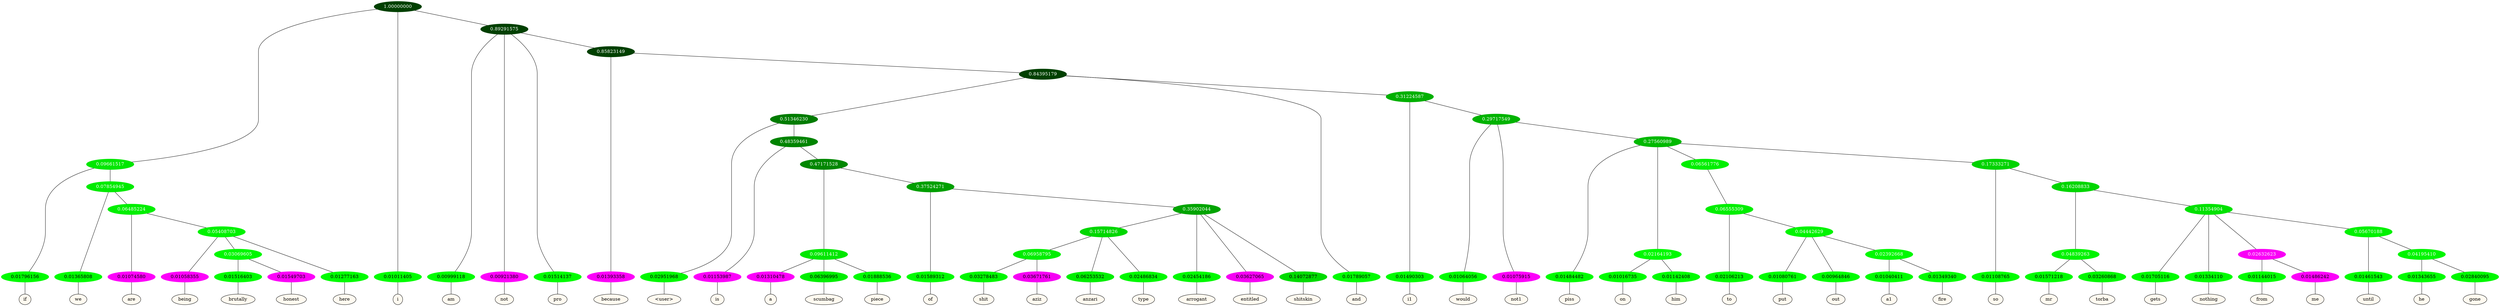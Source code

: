 graph {
	node [format=png height=0.15 nodesep=0.001 ordering=out overlap=prism overlap_scaling=0.01 ranksep=0.001 ratio=0.2 style=filled width=0.15]
	{
		rank=same
		a_w_4 [label=if color=black fillcolor=floralwhite style="filled,solid"]
		a_w_10 [label=we color=black fillcolor=floralwhite style="filled,solid"]
		a_w_14 [label=are color=black fillcolor=floralwhite style="filled,solid"]
		a_w_19 [label=being color=black fillcolor=floralwhite style="filled,solid"]
		a_w_26 [label=brutally color=black fillcolor=floralwhite style="filled,solid"]
		a_w_27 [label=honest color=black fillcolor=floralwhite style="filled,solid"]
		a_w_21 [label=here color=black fillcolor=floralwhite style="filled,solid"]
		a_w_2 [label=i color=black fillcolor=floralwhite style="filled,solid"]
		a_w_6 [label=am color=black fillcolor=floralwhite style="filled,solid"]
		a_w_7 [label=not color=black fillcolor=floralwhite style="filled,solid"]
		a_w_8 [label=pro color=black fillcolor=floralwhite style="filled,solid"]
		a_w_12 [label=because color=black fillcolor=floralwhite style="filled,solid"]
		a_w_22 [label="\<user\>" color=black fillcolor=floralwhite style="filled,solid"]
		a_w_28 [label=is color=black fillcolor=floralwhite style="filled,solid"]
		a_w_39 [label=a color=black fillcolor=floralwhite style="filled,solid"]
		a_w_40 [label=scumbag color=black fillcolor=floralwhite style="filled,solid"]
		a_w_41 [label=piece color=black fillcolor=floralwhite style="filled,solid"]
		a_w_42 [label=of color=black fillcolor=floralwhite style="filled,solid"]
		a_w_69 [label=shit color=black fillcolor=floralwhite style="filled,solid"]
		a_w_70 [label=aziz color=black fillcolor=floralwhite style="filled,solid"]
		a_w_58 [label=anzari color=black fillcolor=floralwhite style="filled,solid"]
		a_w_59 [label=type color=black fillcolor=floralwhite style="filled,solid"]
		a_w_50 [label=arrogant color=black fillcolor=floralwhite style="filled,solid"]
		a_w_51 [label=entitled color=black fillcolor=floralwhite style="filled,solid"]
		a_w_52 [label=shitskin color=black fillcolor=floralwhite style="filled,solid"]
		a_w_17 [label=and color=black fillcolor=floralwhite style="filled,solid"]
		a_w_24 [label=i1 color=black fillcolor=floralwhite style="filled,solid"]
		a_w_30 [label=would color=black fillcolor=floralwhite style="filled,solid"]
		a_w_31 [label=not1 color=black fillcolor=floralwhite style="filled,solid"]
		a_w_35 [label=piss color=black fillcolor=floralwhite style="filled,solid"]
		a_w_44 [label=on color=black fillcolor=floralwhite style="filled,solid"]
		a_w_45 [label=him color=black fillcolor=floralwhite style="filled,solid"]
		a_w_53 [label=to color=black fillcolor=floralwhite style="filled,solid"]
		a_w_60 [label=put color=black fillcolor=floralwhite style="filled,solid"]
		a_w_61 [label=out color=black fillcolor=floralwhite style="filled,solid"]
		a_w_71 [label=a1 color=black fillcolor=floralwhite style="filled,solid"]
		a_w_72 [label=fire color=black fillcolor=floralwhite style="filled,solid"]
		a_w_47 [label=so color=black fillcolor=floralwhite style="filled,solid"]
		a_w_63 [label=mr color=black fillcolor=floralwhite style="filled,solid"]
		a_w_64 [label=torba color=black fillcolor=floralwhite style="filled,solid"]
		a_w_65 [label=gets color=black fillcolor=floralwhite style="filled,solid"]
		a_w_66 [label=nothing color=black fillcolor=floralwhite style="filled,solid"]
		a_w_73 [label=from color=black fillcolor=floralwhite style="filled,solid"]
		a_w_74 [label=me color=black fillcolor=floralwhite style="filled,solid"]
		a_w_75 [label=until color=black fillcolor=floralwhite style="filled,solid"]
		a_w_77 [label=he color=black fillcolor=floralwhite style="filled,solid"]
		a_w_78 [label=gone color=black fillcolor=floralwhite style="filled,solid"]
	}
	a_n_4 -- a_w_4
	a_n_10 -- a_w_10
	a_n_14 -- a_w_14
	a_n_19 -- a_w_19
	a_n_26 -- a_w_26
	a_n_27 -- a_w_27
	a_n_21 -- a_w_21
	a_n_2 -- a_w_2
	a_n_6 -- a_w_6
	a_n_7 -- a_w_7
	a_n_8 -- a_w_8
	a_n_12 -- a_w_12
	a_n_22 -- a_w_22
	a_n_28 -- a_w_28
	a_n_39 -- a_w_39
	a_n_40 -- a_w_40
	a_n_41 -- a_w_41
	a_n_42 -- a_w_42
	a_n_69 -- a_w_69
	a_n_70 -- a_w_70
	a_n_58 -- a_w_58
	a_n_59 -- a_w_59
	a_n_50 -- a_w_50
	a_n_51 -- a_w_51
	a_n_52 -- a_w_52
	a_n_17 -- a_w_17
	a_n_24 -- a_w_24
	a_n_30 -- a_w_30
	a_n_31 -- a_w_31
	a_n_35 -- a_w_35
	a_n_44 -- a_w_44
	a_n_45 -- a_w_45
	a_n_53 -- a_w_53
	a_n_60 -- a_w_60
	a_n_61 -- a_w_61
	a_n_71 -- a_w_71
	a_n_72 -- a_w_72
	a_n_47 -- a_w_47
	a_n_63 -- a_w_63
	a_n_64 -- a_w_64
	a_n_65 -- a_w_65
	a_n_66 -- a_w_66
	a_n_73 -- a_w_73
	a_n_74 -- a_w_74
	a_n_75 -- a_w_75
	a_n_77 -- a_w_77
	a_n_78 -- a_w_78
	{
		rank=same
		a_n_4 [label=0.01796156 color="0.334 1.000 0.982" fontcolor=black]
		a_n_10 [label=0.01365808 color="0.334 1.000 0.986" fontcolor=black]
		a_n_14 [label=0.01074580 color="0.835 1.000 0.989" fontcolor=black]
		a_n_19 [label=0.01058355 color="0.835 1.000 0.989" fontcolor=black]
		a_n_26 [label=0.01516403 color="0.334 1.000 0.985" fontcolor=black]
		a_n_27 [label=0.01549703 color="0.835 1.000 0.985" fontcolor=black]
		a_n_21 [label=0.01277163 color="0.334 1.000 0.987" fontcolor=black]
		a_n_2 [label=0.01011405 color="0.334 1.000 0.990" fontcolor=black]
		a_n_6 [label=0.00999118 color="0.334 1.000 0.990" fontcolor=black]
		a_n_7 [label=0.00921380 color="0.835 1.000 0.991" fontcolor=black]
		a_n_8 [label=0.01514137 color="0.334 1.000 0.985" fontcolor=black]
		a_n_12 [label=0.01393358 color="0.835 1.000 0.986" fontcolor=black]
		a_n_22 [label=0.02951968 color="0.334 1.000 0.970" fontcolor=black]
		a_n_28 [label=0.01153987 color="0.835 1.000 0.988" fontcolor=black]
		a_n_39 [label=0.01310478 color="0.835 1.000 0.987" fontcolor=black]
		a_n_40 [label=0.06396995 color="0.334 1.000 0.936" fontcolor=black]
		a_n_41 [label=0.01888536 color="0.334 1.000 0.981" fontcolor=black]
		a_n_42 [label=0.01589312 color="0.334 1.000 0.984" fontcolor=black]
		a_n_69 [label=0.03278483 color="0.334 1.000 0.967" fontcolor=black]
		a_n_70 [label=0.03671761 color="0.835 1.000 0.963" fontcolor=black]
		a_n_58 [label=0.06253532 color="0.334 1.000 0.937" fontcolor=black]
		a_n_59 [label=0.02486834 color="0.334 1.000 0.975" fontcolor=black]
		a_n_50 [label=0.02454186 color="0.334 1.000 0.975" fontcolor=black]
		a_n_51 [label=0.03627065 color="0.835 1.000 0.964" fontcolor=black]
		a_n_52 [label=0.14072877 color="0.334 1.000 0.859" fontcolor=black]
		a_n_17 [label=0.01789057 color="0.334 1.000 0.982" fontcolor=black]
		a_n_24 [label=0.01490303 color="0.334 1.000 0.985" fontcolor=black]
		a_n_30 [label=0.01064056 color="0.334 1.000 0.989" fontcolor=black]
		a_n_31 [label=0.01075915 color="0.835 1.000 0.989" fontcolor=black]
		a_n_35 [label=0.01484482 color="0.334 1.000 0.985" fontcolor=black]
		a_n_44 [label=0.01016735 color="0.334 1.000 0.990" fontcolor=black]
		a_n_45 [label=0.01142408 color="0.334 1.000 0.989" fontcolor=black]
		a_n_53 [label=0.02106213 color="0.334 1.000 0.979" fontcolor=black]
		a_n_60 [label=0.01080761 color="0.334 1.000 0.989" fontcolor=black]
		a_n_61 [label=0.00964846 color="0.334 1.000 0.990" fontcolor=black]
		a_n_71 [label=0.01040411 color="0.334 1.000 0.990" fontcolor=black]
		a_n_72 [label=0.01349340 color="0.334 1.000 0.987" fontcolor=black]
		a_n_47 [label=0.01108765 color="0.334 1.000 0.989" fontcolor=black]
		a_n_63 [label=0.01571218 color="0.334 1.000 0.984" fontcolor=black]
		a_n_64 [label=0.03260868 color="0.334 1.000 0.967" fontcolor=black]
		a_n_65 [label=0.01705116 color="0.334 1.000 0.983" fontcolor=black]
		a_n_66 [label=0.01334110 color="0.334 1.000 0.987" fontcolor=black]
		a_n_73 [label=0.01144015 color="0.334 1.000 0.989" fontcolor=black]
		a_n_74 [label=0.01486242 color="0.835 1.000 0.985" fontcolor=black]
		a_n_75 [label=0.01461543 color="0.334 1.000 0.985" fontcolor=black]
		a_n_77 [label=0.01343655 color="0.334 1.000 0.987" fontcolor=black]
		a_n_78 [label=0.02840095 color="0.334 1.000 0.972" fontcolor=black]
	}
	a_n_0 [label=1.00000000 color="0.334 1.000 0.250" fontcolor=grey99]
	a_n_1 [label=0.09661517 color="0.334 1.000 0.903" fontcolor=grey99]
	a_n_0 -- a_n_1
	a_n_0 -- a_n_2
	a_n_3 [label=0.89291575 color="0.334 1.000 0.250" fontcolor=grey99]
	a_n_0 -- a_n_3
	a_n_1 -- a_n_4
	a_n_5 [label=0.07854945 color="0.334 1.000 0.921" fontcolor=grey99]
	a_n_1 -- a_n_5
	a_n_3 -- a_n_6
	a_n_3 -- a_n_7
	a_n_3 -- a_n_8
	a_n_9 [label=0.85823149 color="0.334 1.000 0.250" fontcolor=grey99]
	a_n_3 -- a_n_9
	a_n_5 -- a_n_10
	a_n_11 [label=0.06485224 color="0.334 1.000 0.935" fontcolor=grey99]
	a_n_5 -- a_n_11
	a_n_9 -- a_n_12
	a_n_13 [label=0.84395179 color="0.334 1.000 0.250" fontcolor=grey99]
	a_n_9 -- a_n_13
	a_n_11 -- a_n_14
	a_n_15 [label=0.05408703 color="0.334 1.000 0.946" fontcolor=grey99]
	a_n_11 -- a_n_15
	a_n_16 [label=0.51346230 color="0.334 1.000 0.487" fontcolor=grey99]
	a_n_13 -- a_n_16
	a_n_13 -- a_n_17
	a_n_18 [label=0.31224587 color="0.334 1.000 0.688" fontcolor=grey99]
	a_n_13 -- a_n_18
	a_n_15 -- a_n_19
	a_n_20 [label=0.03069605 color="0.334 1.000 0.969" fontcolor=grey99]
	a_n_15 -- a_n_20
	a_n_15 -- a_n_21
	a_n_16 -- a_n_22
	a_n_23 [label=0.48359461 color="0.334 1.000 0.516" fontcolor=grey99]
	a_n_16 -- a_n_23
	a_n_18 -- a_n_24
	a_n_25 [label=0.29717549 color="0.334 1.000 0.703" fontcolor=grey99]
	a_n_18 -- a_n_25
	a_n_20 -- a_n_26
	a_n_20 -- a_n_27
	a_n_23 -- a_n_28
	a_n_29 [label=0.47171528 color="0.334 1.000 0.528" fontcolor=grey99]
	a_n_23 -- a_n_29
	a_n_25 -- a_n_30
	a_n_25 -- a_n_31
	a_n_32 [label=0.27560989 color="0.334 1.000 0.724" fontcolor=grey99]
	a_n_25 -- a_n_32
	a_n_33 [label=0.09611412 color="0.334 1.000 0.904" fontcolor=grey99]
	a_n_29 -- a_n_33
	a_n_34 [label=0.37524271 color="0.334 1.000 0.625" fontcolor=grey99]
	a_n_29 -- a_n_34
	a_n_32 -- a_n_35
	a_n_36 [label=0.02164193 color="0.334 1.000 0.978" fontcolor=grey99]
	a_n_32 -- a_n_36
	a_n_37 [label=0.06561776 color="0.334 1.000 0.934" fontcolor=grey99]
	a_n_32 -- a_n_37
	a_n_38 [label=0.17333271 color="0.334 1.000 0.827" fontcolor=grey99]
	a_n_32 -- a_n_38
	a_n_33 -- a_n_39
	a_n_33 -- a_n_40
	a_n_33 -- a_n_41
	a_n_34 -- a_n_42
	a_n_43 [label=0.35902044 color="0.334 1.000 0.641" fontcolor=grey99]
	a_n_34 -- a_n_43
	a_n_36 -- a_n_44
	a_n_36 -- a_n_45
	a_n_46 [label=0.06555309 color="0.334 1.000 0.934" fontcolor=grey99]
	a_n_37 -- a_n_46
	a_n_38 -- a_n_47
	a_n_48 [label=0.16208833 color="0.334 1.000 0.838" fontcolor=grey99]
	a_n_38 -- a_n_48
	a_n_49 [label=0.15714826 color="0.334 1.000 0.843" fontcolor=grey99]
	a_n_43 -- a_n_49
	a_n_43 -- a_n_50
	a_n_43 -- a_n_51
	a_n_43 -- a_n_52
	a_n_46 -- a_n_53
	a_n_54 [label=0.04442629 color="0.334 1.000 0.956" fontcolor=grey99]
	a_n_46 -- a_n_54
	a_n_55 [label=0.04839263 color="0.334 1.000 0.952" fontcolor=grey99]
	a_n_48 -- a_n_55
	a_n_56 [label=0.11354904 color="0.334 1.000 0.886" fontcolor=grey99]
	a_n_48 -- a_n_56
	a_n_57 [label=0.06958795 color="0.334 1.000 0.930" fontcolor=grey99]
	a_n_49 -- a_n_57
	a_n_49 -- a_n_58
	a_n_49 -- a_n_59
	a_n_54 -- a_n_60
	a_n_54 -- a_n_61
	a_n_62 [label=0.02392668 color="0.334 1.000 0.976" fontcolor=grey99]
	a_n_54 -- a_n_62
	a_n_55 -- a_n_63
	a_n_55 -- a_n_64
	a_n_56 -- a_n_65
	a_n_56 -- a_n_66
	a_n_67 [label=0.02632623 color="0.835 1.000 0.974" fontcolor=grey99]
	a_n_56 -- a_n_67
	a_n_68 [label=0.05670188 color="0.334 1.000 0.943" fontcolor=grey99]
	a_n_56 -- a_n_68
	a_n_57 -- a_n_69
	a_n_57 -- a_n_70
	a_n_62 -- a_n_71
	a_n_62 -- a_n_72
	a_n_67 -- a_n_73
	a_n_67 -- a_n_74
	a_n_68 -- a_n_75
	a_n_76 [label=0.04195410 color="0.334 1.000 0.958" fontcolor=grey99]
	a_n_68 -- a_n_76
	a_n_76 -- a_n_77
	a_n_76 -- a_n_78
}
